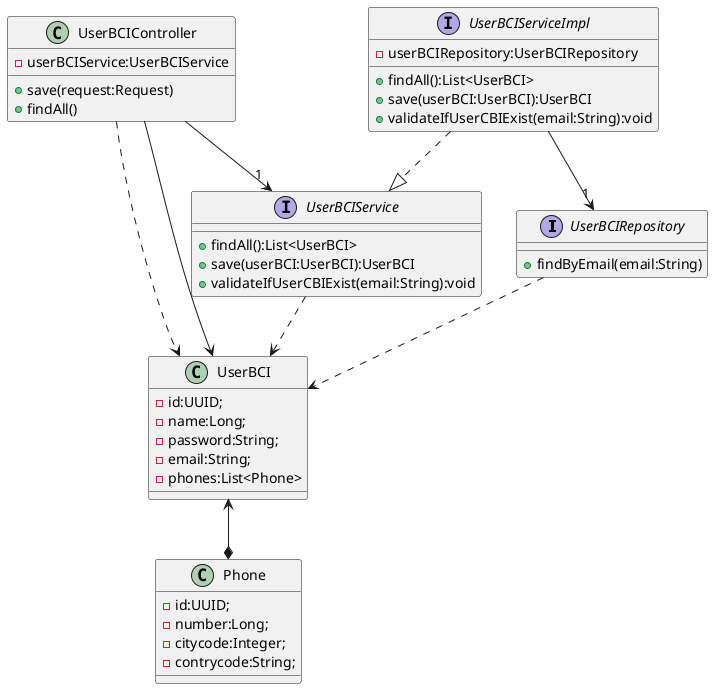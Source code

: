 @startuml
'https://plantuml.com/class-diagram


interface UserBCIRepository{
  +findByEmail(email:String)
}

interface UserBCIService{
      +findAll():List<UserBCI>
      +save(userBCI:UserBCI):UserBCI
      +validateIfUserCBIExist(email:String):void
}

class UserBCIController{
      -userBCIService:UserBCIService
      +save(request:Request)
      +findAll()

}

interface UserBCIServiceImpl{
      -userBCIRepository:UserBCIRepository
      +findAll():List<UserBCI>
      +save(userBCI:UserBCI):UserBCI
      +validateIfUserCBIExist(email:String):void
}

class Phone{
    - id:UUID;
    - number:Long;
    - citycode:Integer;
    - contrycode:String;
}

class UserBCI{
    - id:UUID;
    - name:Long;
    - password:String;
    - email:String;
    - phones:List<Phone>
}

UserBCI  <--* Phone
UserBCIRepository  ..> UserBCI
UserBCIService..>UserBCI
UserBCIController..>UserBCI
UserBCIController --> "1" UserBCIService
UserBCIServiceImpl ..|> UserBCIService
UserBCIServiceImpl --> "1" UserBCIRepository
UserBCIController --> UserBCI
@enduml